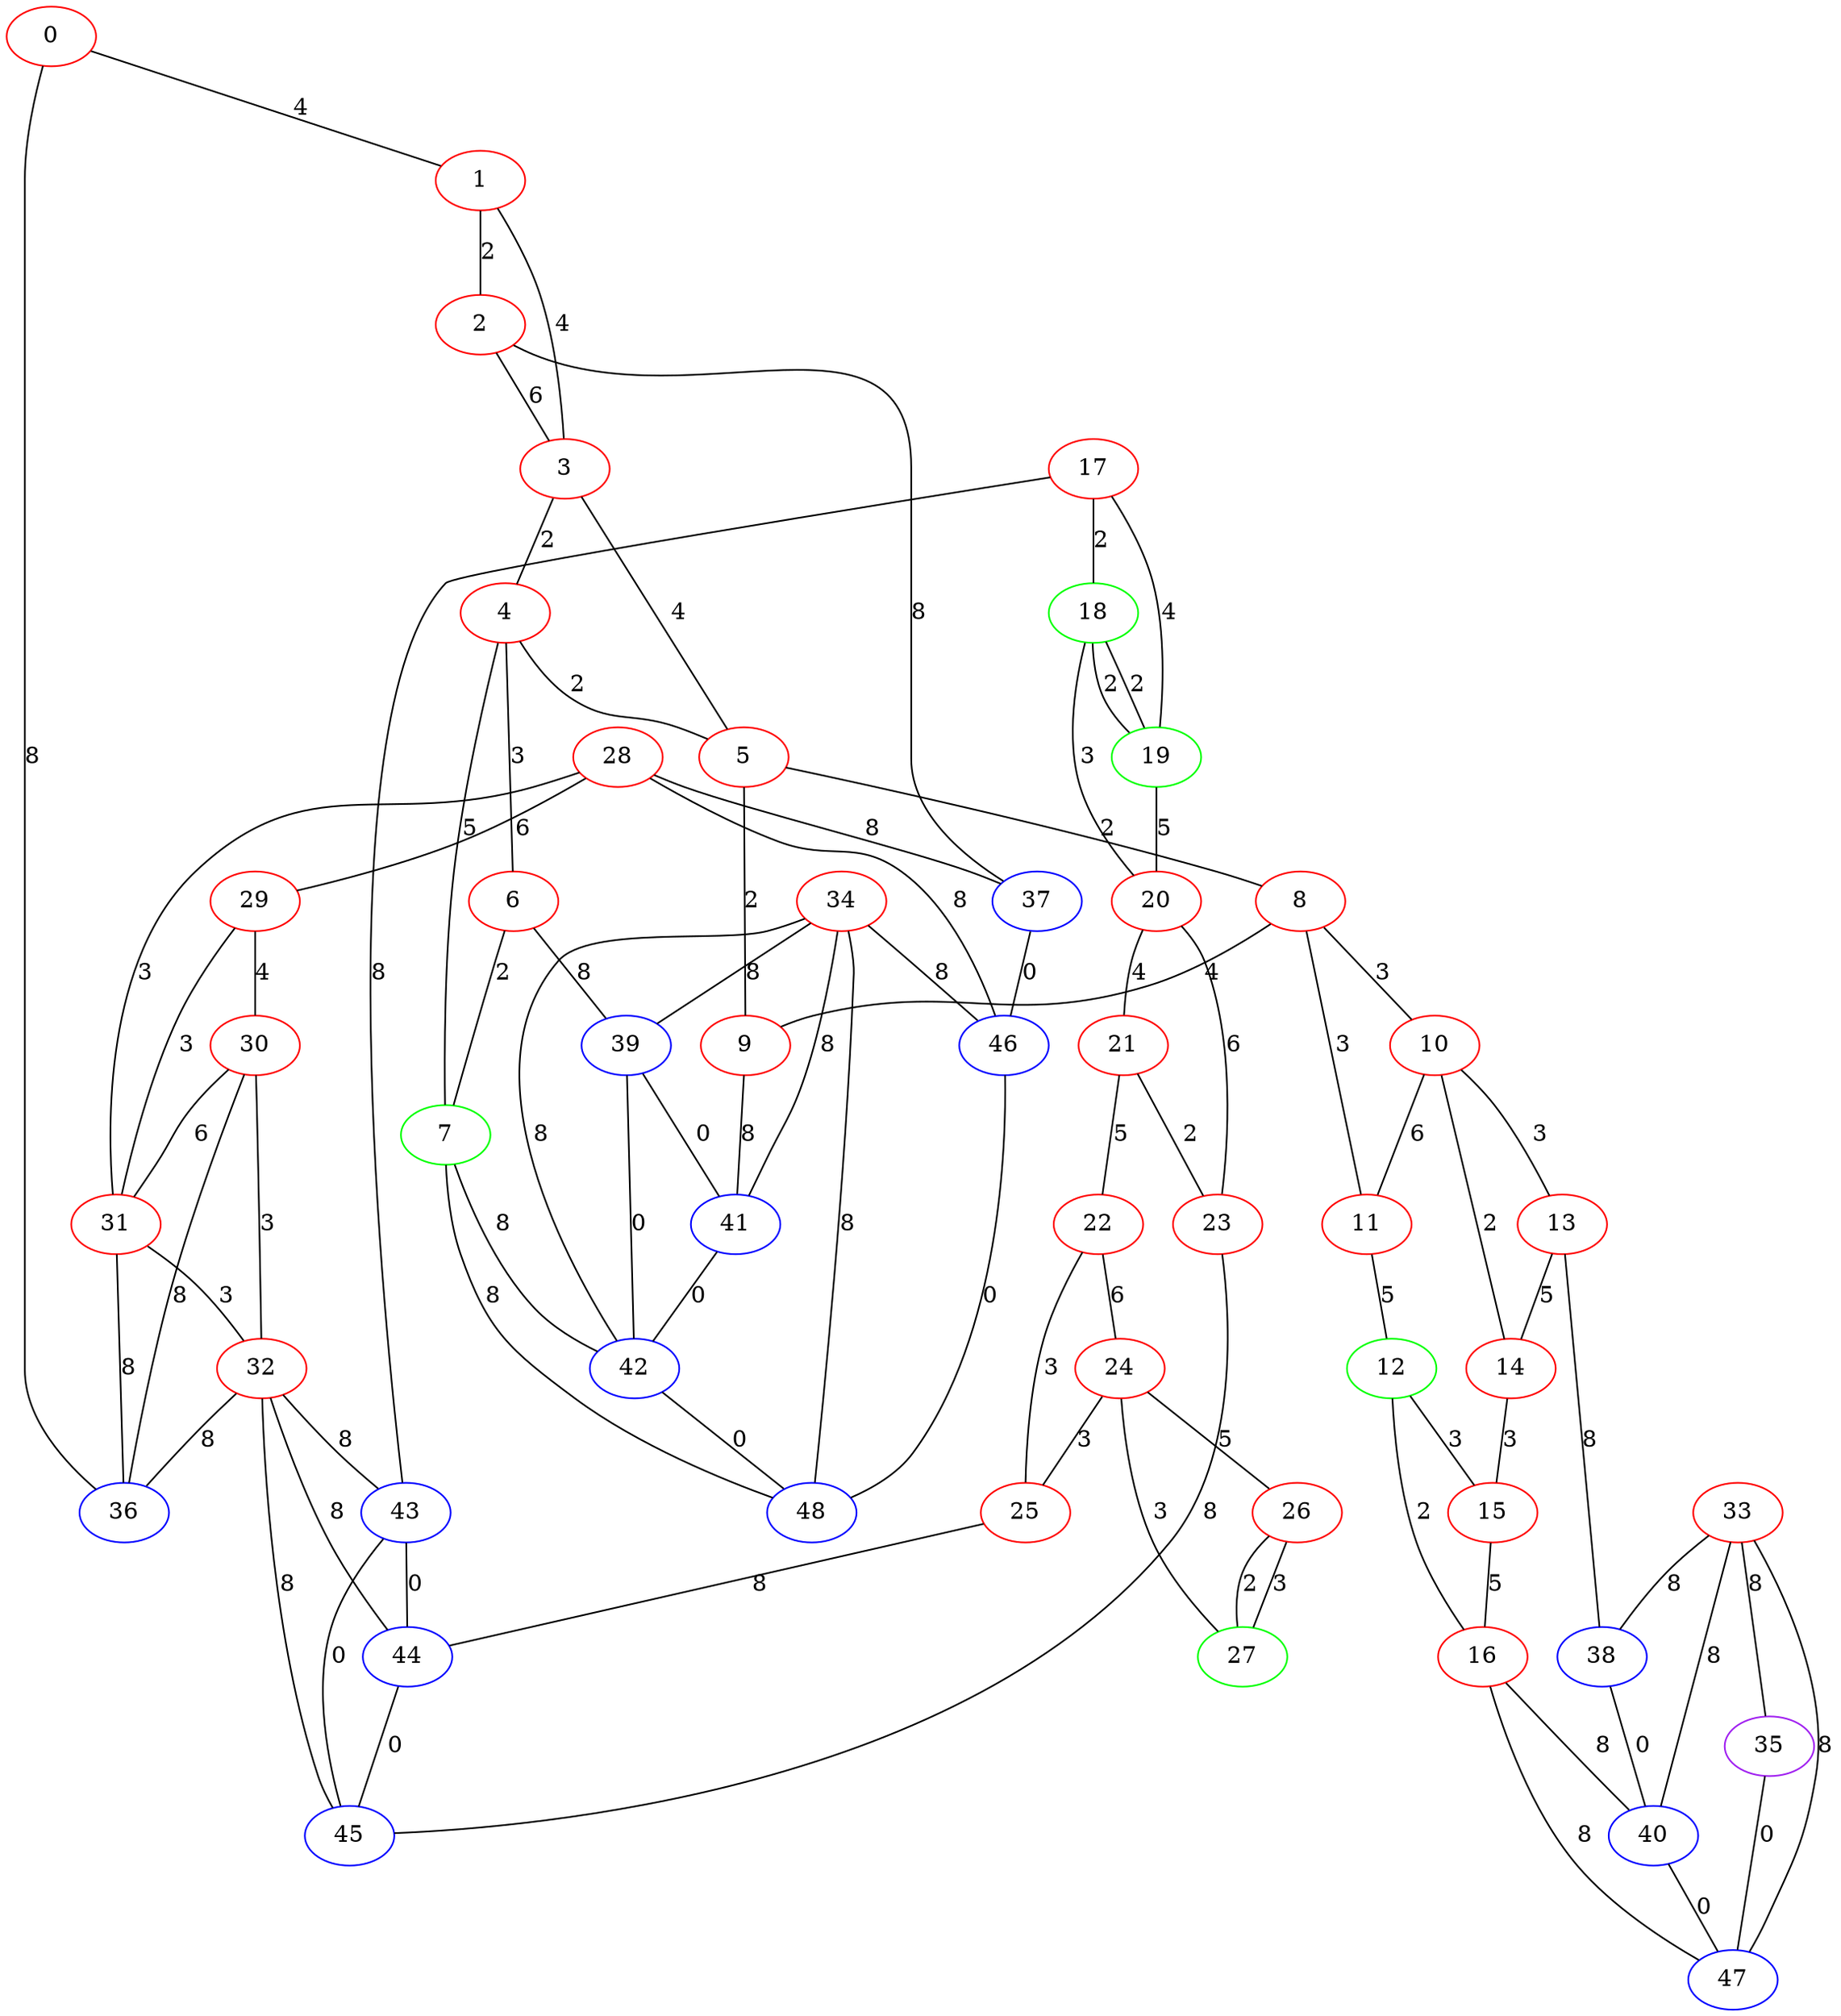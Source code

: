 graph "" {
0 [color=red, weight=1];
1 [color=red, weight=1];
2 [color=red, weight=1];
3 [color=red, weight=1];
4 [color=red, weight=1];
5 [color=red, weight=1];
6 [color=red, weight=1];
7 [color=green, weight=2];
8 [color=red, weight=1];
9 [color=red, weight=1];
10 [color=red, weight=1];
11 [color=red, weight=1];
12 [color=green, weight=2];
13 [color=red, weight=1];
14 [color=red, weight=1];
15 [color=red, weight=1];
16 [color=red, weight=1];
17 [color=red, weight=1];
18 [color=green, weight=2];
19 [color=green, weight=2];
20 [color=red, weight=1];
21 [color=red, weight=1];
22 [color=red, weight=1];
23 [color=red, weight=1];
24 [color=red, weight=1];
25 [color=red, weight=1];
26 [color=red, weight=1];
27 [color=green, weight=2];
28 [color=red, weight=1];
29 [color=red, weight=1];
30 [color=red, weight=1];
31 [color=red, weight=1];
32 [color=red, weight=1];
33 [color=red, weight=1];
34 [color=red, weight=1];
35 [color=purple, weight=4];
36 [color=blue, weight=3];
37 [color=blue, weight=3];
38 [color=blue, weight=3];
39 [color=blue, weight=3];
40 [color=blue, weight=3];
41 [color=blue, weight=3];
42 [color=blue, weight=3];
43 [color=blue, weight=3];
44 [color=blue, weight=3];
45 [color=blue, weight=3];
46 [color=blue, weight=3];
47 [color=blue, weight=3];
48 [color=blue, weight=3];
0 -- 1  [key=0, label=4];
0 -- 36  [key=0, label=8];
1 -- 2  [key=0, label=2];
1 -- 3  [key=0, label=4];
2 -- 3  [key=0, label=6];
2 -- 37  [key=0, label=8];
3 -- 4  [key=0, label=2];
3 -- 5  [key=0, label=4];
4 -- 5  [key=0, label=2];
4 -- 6  [key=0, label=3];
4 -- 7  [key=0, label=5];
5 -- 8  [key=0, label=2];
5 -- 9  [key=0, label=2];
6 -- 39  [key=0, label=8];
6 -- 7  [key=0, label=2];
7 -- 48  [key=0, label=8];
7 -- 42  [key=0, label=8];
8 -- 9  [key=0, label=4];
8 -- 10  [key=0, label=3];
8 -- 11  [key=0, label=3];
9 -- 41  [key=0, label=8];
10 -- 11  [key=0, label=6];
10 -- 13  [key=0, label=3];
10 -- 14  [key=0, label=2];
11 -- 12  [key=0, label=5];
12 -- 16  [key=0, label=2];
12 -- 15  [key=0, label=3];
13 -- 38  [key=0, label=8];
13 -- 14  [key=0, label=5];
14 -- 15  [key=0, label=3];
15 -- 16  [key=0, label=5];
16 -- 40  [key=0, label=8];
16 -- 47  [key=0, label=8];
17 -- 43  [key=0, label=8];
17 -- 18  [key=0, label=2];
17 -- 19  [key=0, label=4];
18 -- 19  [key=0, label=2];
18 -- 19  [key=1, label=2];
18 -- 20  [key=0, label=3];
19 -- 20  [key=0, label=5];
20 -- 21  [key=0, label=4];
20 -- 23  [key=0, label=6];
21 -- 22  [key=0, label=5];
21 -- 23  [key=0, label=2];
22 -- 24  [key=0, label=6];
22 -- 25  [key=0, label=3];
23 -- 45  [key=0, label=8];
24 -- 25  [key=0, label=3];
24 -- 26  [key=0, label=5];
24 -- 27  [key=0, label=3];
25 -- 44  [key=0, label=8];
26 -- 27  [key=0, label=3];
26 -- 27  [key=1, label=2];
28 -- 37  [key=0, label=8];
28 -- 29  [key=0, label=6];
28 -- 46  [key=0, label=8];
28 -- 31  [key=0, label=3];
29 -- 30  [key=0, label=4];
29 -- 31  [key=0, label=3];
30 -- 32  [key=0, label=3];
30 -- 36  [key=0, label=8];
30 -- 31  [key=0, label=6];
31 -- 32  [key=0, label=3];
31 -- 36  [key=0, label=8];
32 -- 36  [key=0, label=8];
32 -- 43  [key=0, label=8];
32 -- 44  [key=0, label=8];
32 -- 45  [key=0, label=8];
33 -- 40  [key=0, label=8];
33 -- 35  [key=0, label=8];
33 -- 38  [key=0, label=8];
33 -- 47  [key=0, label=8];
34 -- 48  [key=0, label=8];
34 -- 41  [key=0, label=8];
34 -- 42  [key=0, label=8];
34 -- 46  [key=0, label=8];
34 -- 39  [key=0, label=8];
35 -- 47  [key=0, label=0];
37 -- 46  [key=0, label=0];
38 -- 40  [key=0, label=0];
39 -- 41  [key=0, label=0];
39 -- 42  [key=0, label=0];
40 -- 47  [key=0, label=0];
41 -- 42  [key=0, label=0];
42 -- 48  [key=0, label=0];
43 -- 44  [key=0, label=0];
43 -- 45  [key=0, label=0];
44 -- 45  [key=0, label=0];
46 -- 48  [key=0, label=0];
}
